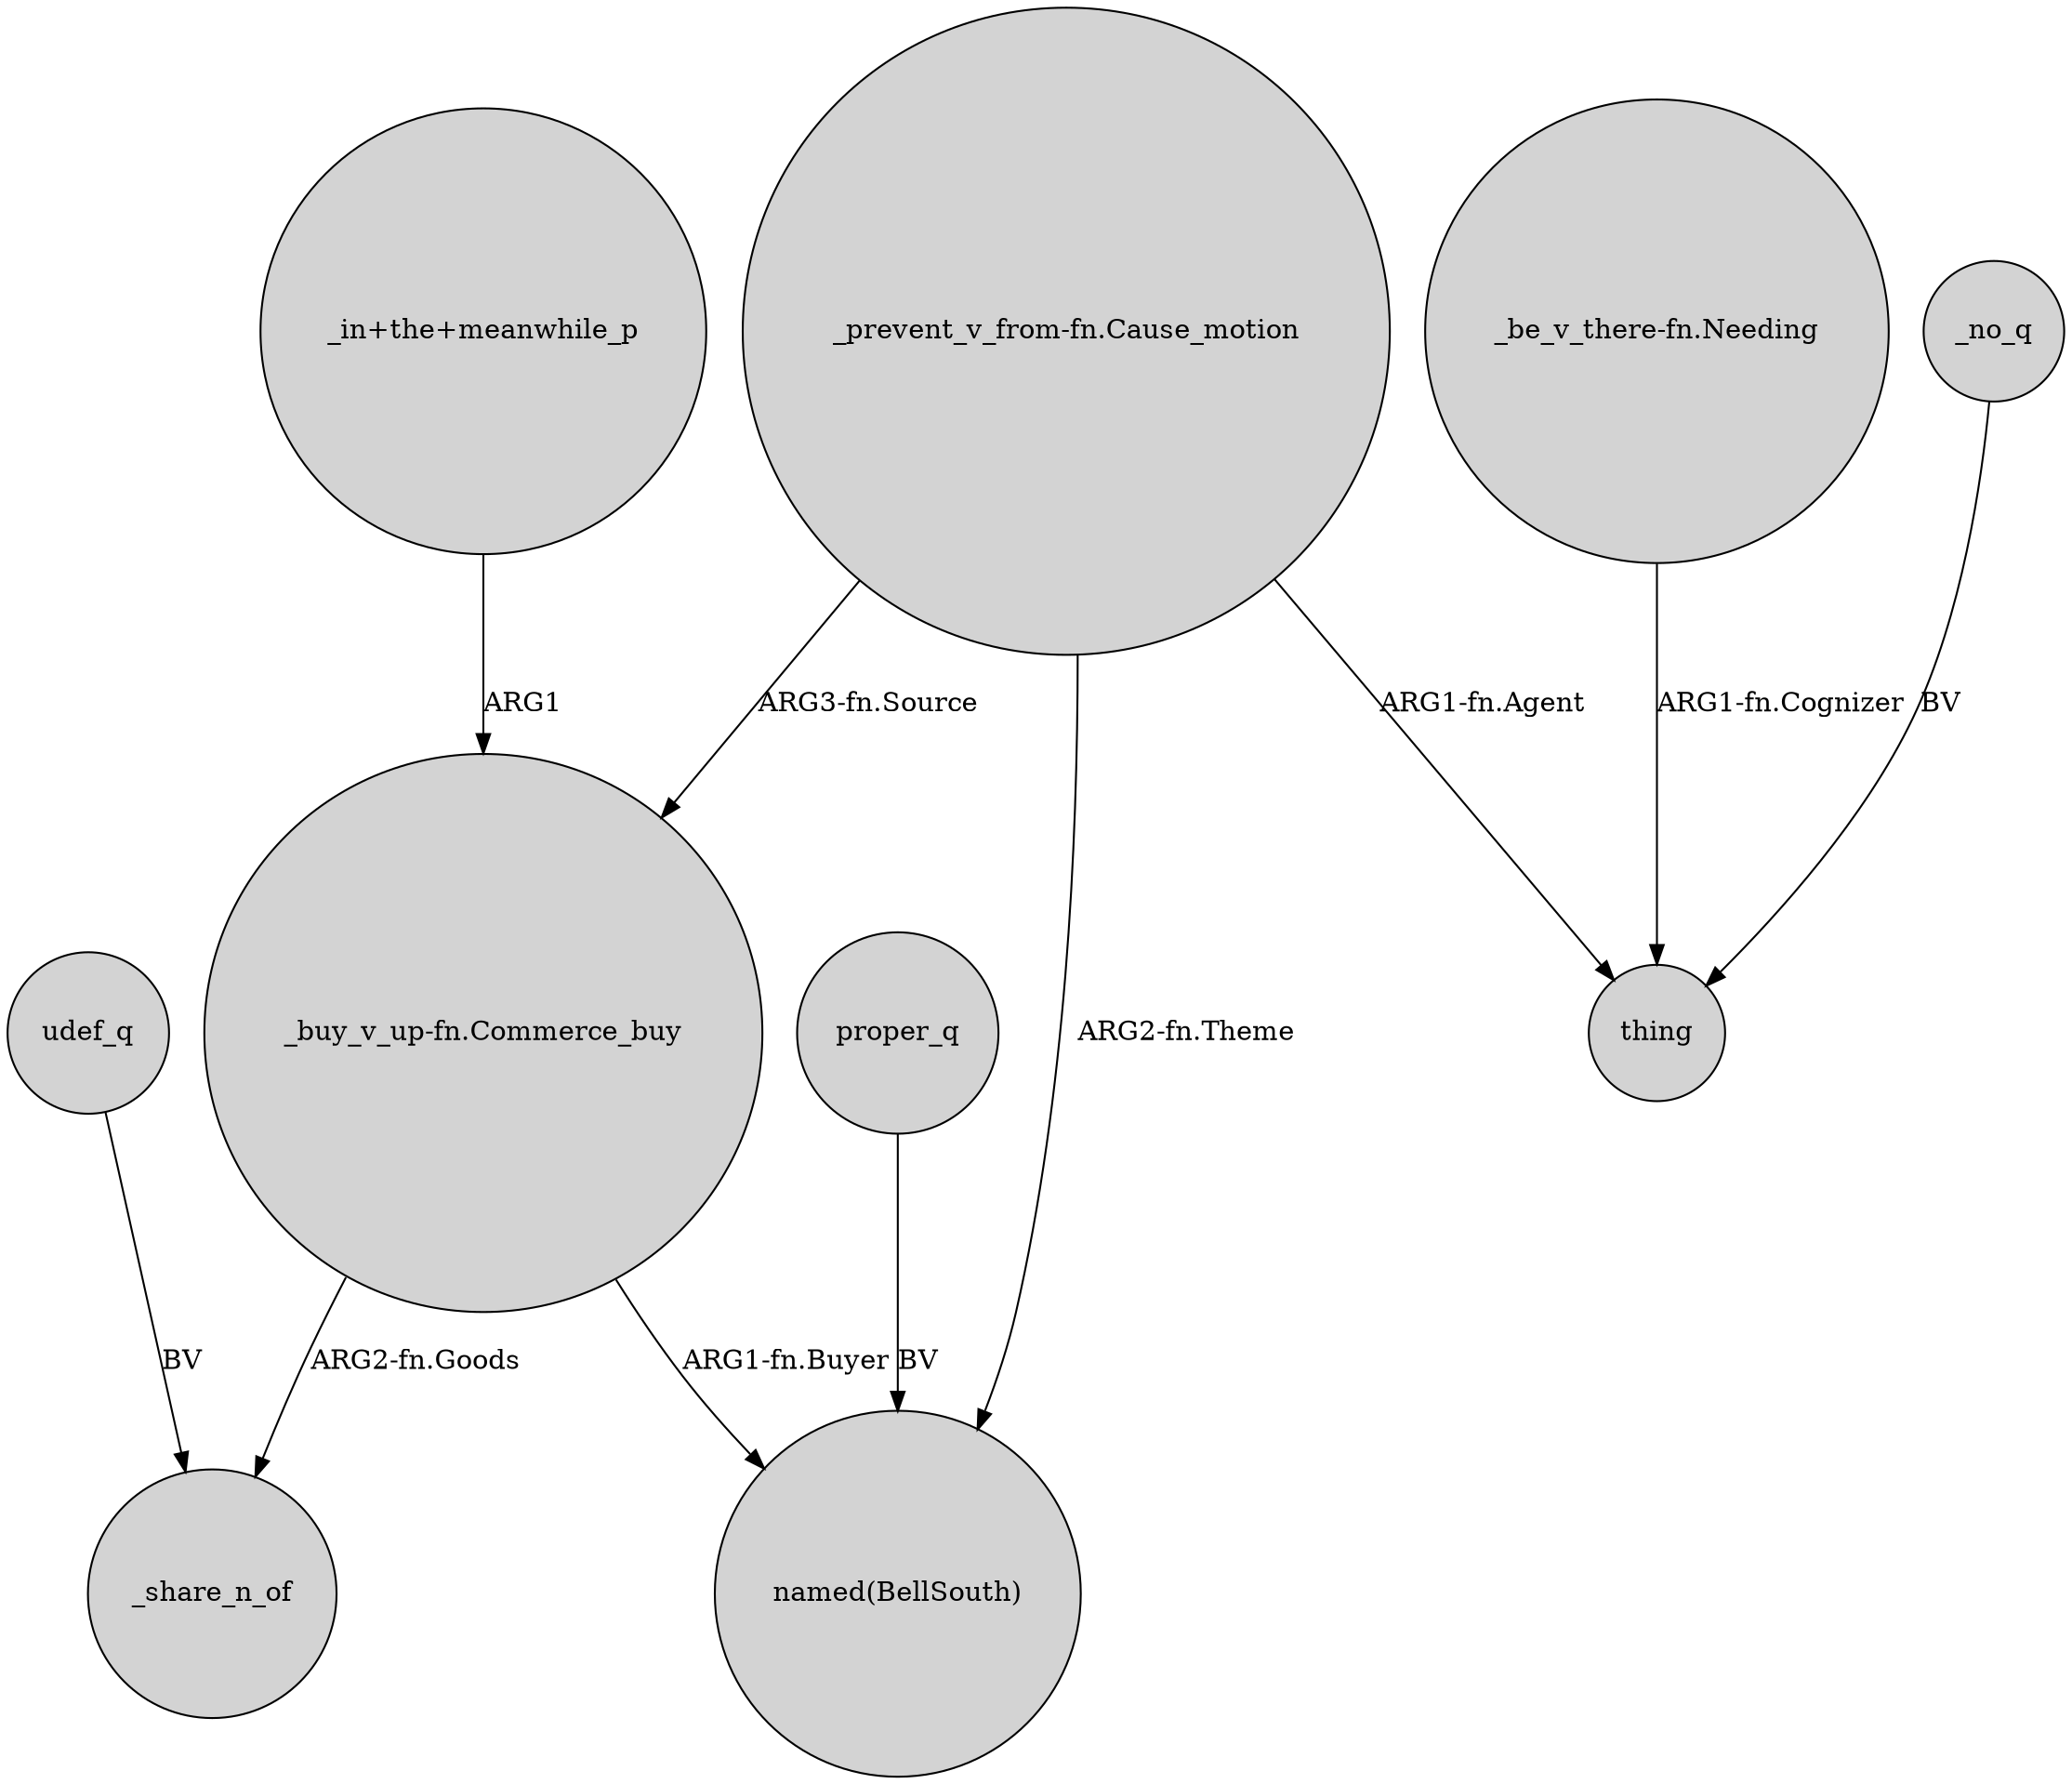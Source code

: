 digraph {
	node [shape=circle style=filled]
	"_buy_v_up-fn.Commerce_buy" -> _share_n_of [label="ARG2-fn.Goods"]
	"_buy_v_up-fn.Commerce_buy" -> "named(BellSouth)" [label="ARG1-fn.Buyer"]
	udef_q -> _share_n_of [label=BV]
	"_in+the+meanwhile_p" -> "_buy_v_up-fn.Commerce_buy" [label=ARG1]
	proper_q -> "named(BellSouth)" [label=BV]
	"_prevent_v_from-fn.Cause_motion" -> "named(BellSouth)" [label="ARG2-fn.Theme"]
	"_be_v_there-fn.Needing" -> thing [label="ARG1-fn.Cognizer"]
	_no_q -> thing [label=BV]
	"_prevent_v_from-fn.Cause_motion" -> "_buy_v_up-fn.Commerce_buy" [label="ARG3-fn.Source"]
	"_prevent_v_from-fn.Cause_motion" -> thing [label="ARG1-fn.Agent"]
}
